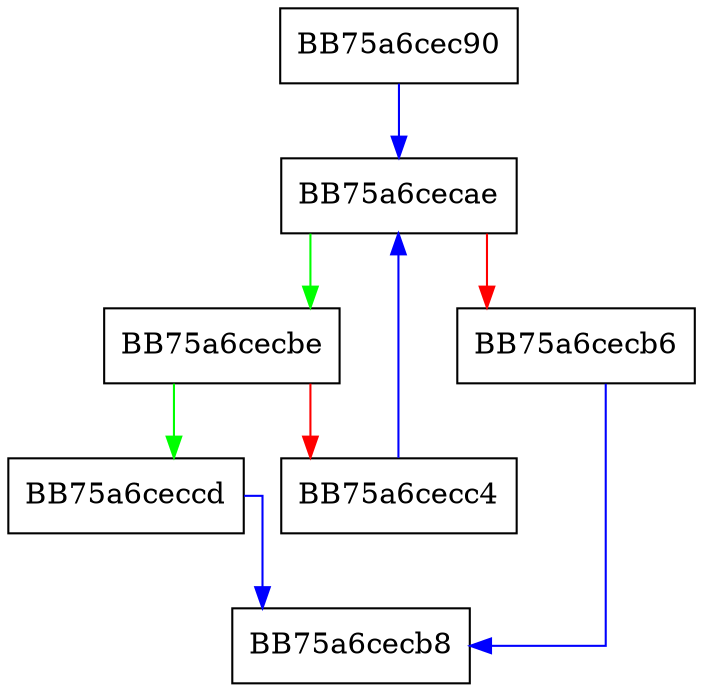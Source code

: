 digraph pecompact_ismine {
  node [shape="box"];
  graph [splines=ortho];
  BB75a6cec90 -> BB75a6cecae [color="blue"];
  BB75a6cecae -> BB75a6cecbe [color="green"];
  BB75a6cecae -> BB75a6cecb6 [color="red"];
  BB75a6cecb6 -> BB75a6cecb8 [color="blue"];
  BB75a6cecbe -> BB75a6ceccd [color="green"];
  BB75a6cecbe -> BB75a6cecc4 [color="red"];
  BB75a6cecc4 -> BB75a6cecae [color="blue"];
  BB75a6ceccd -> BB75a6cecb8 [color="blue"];
}